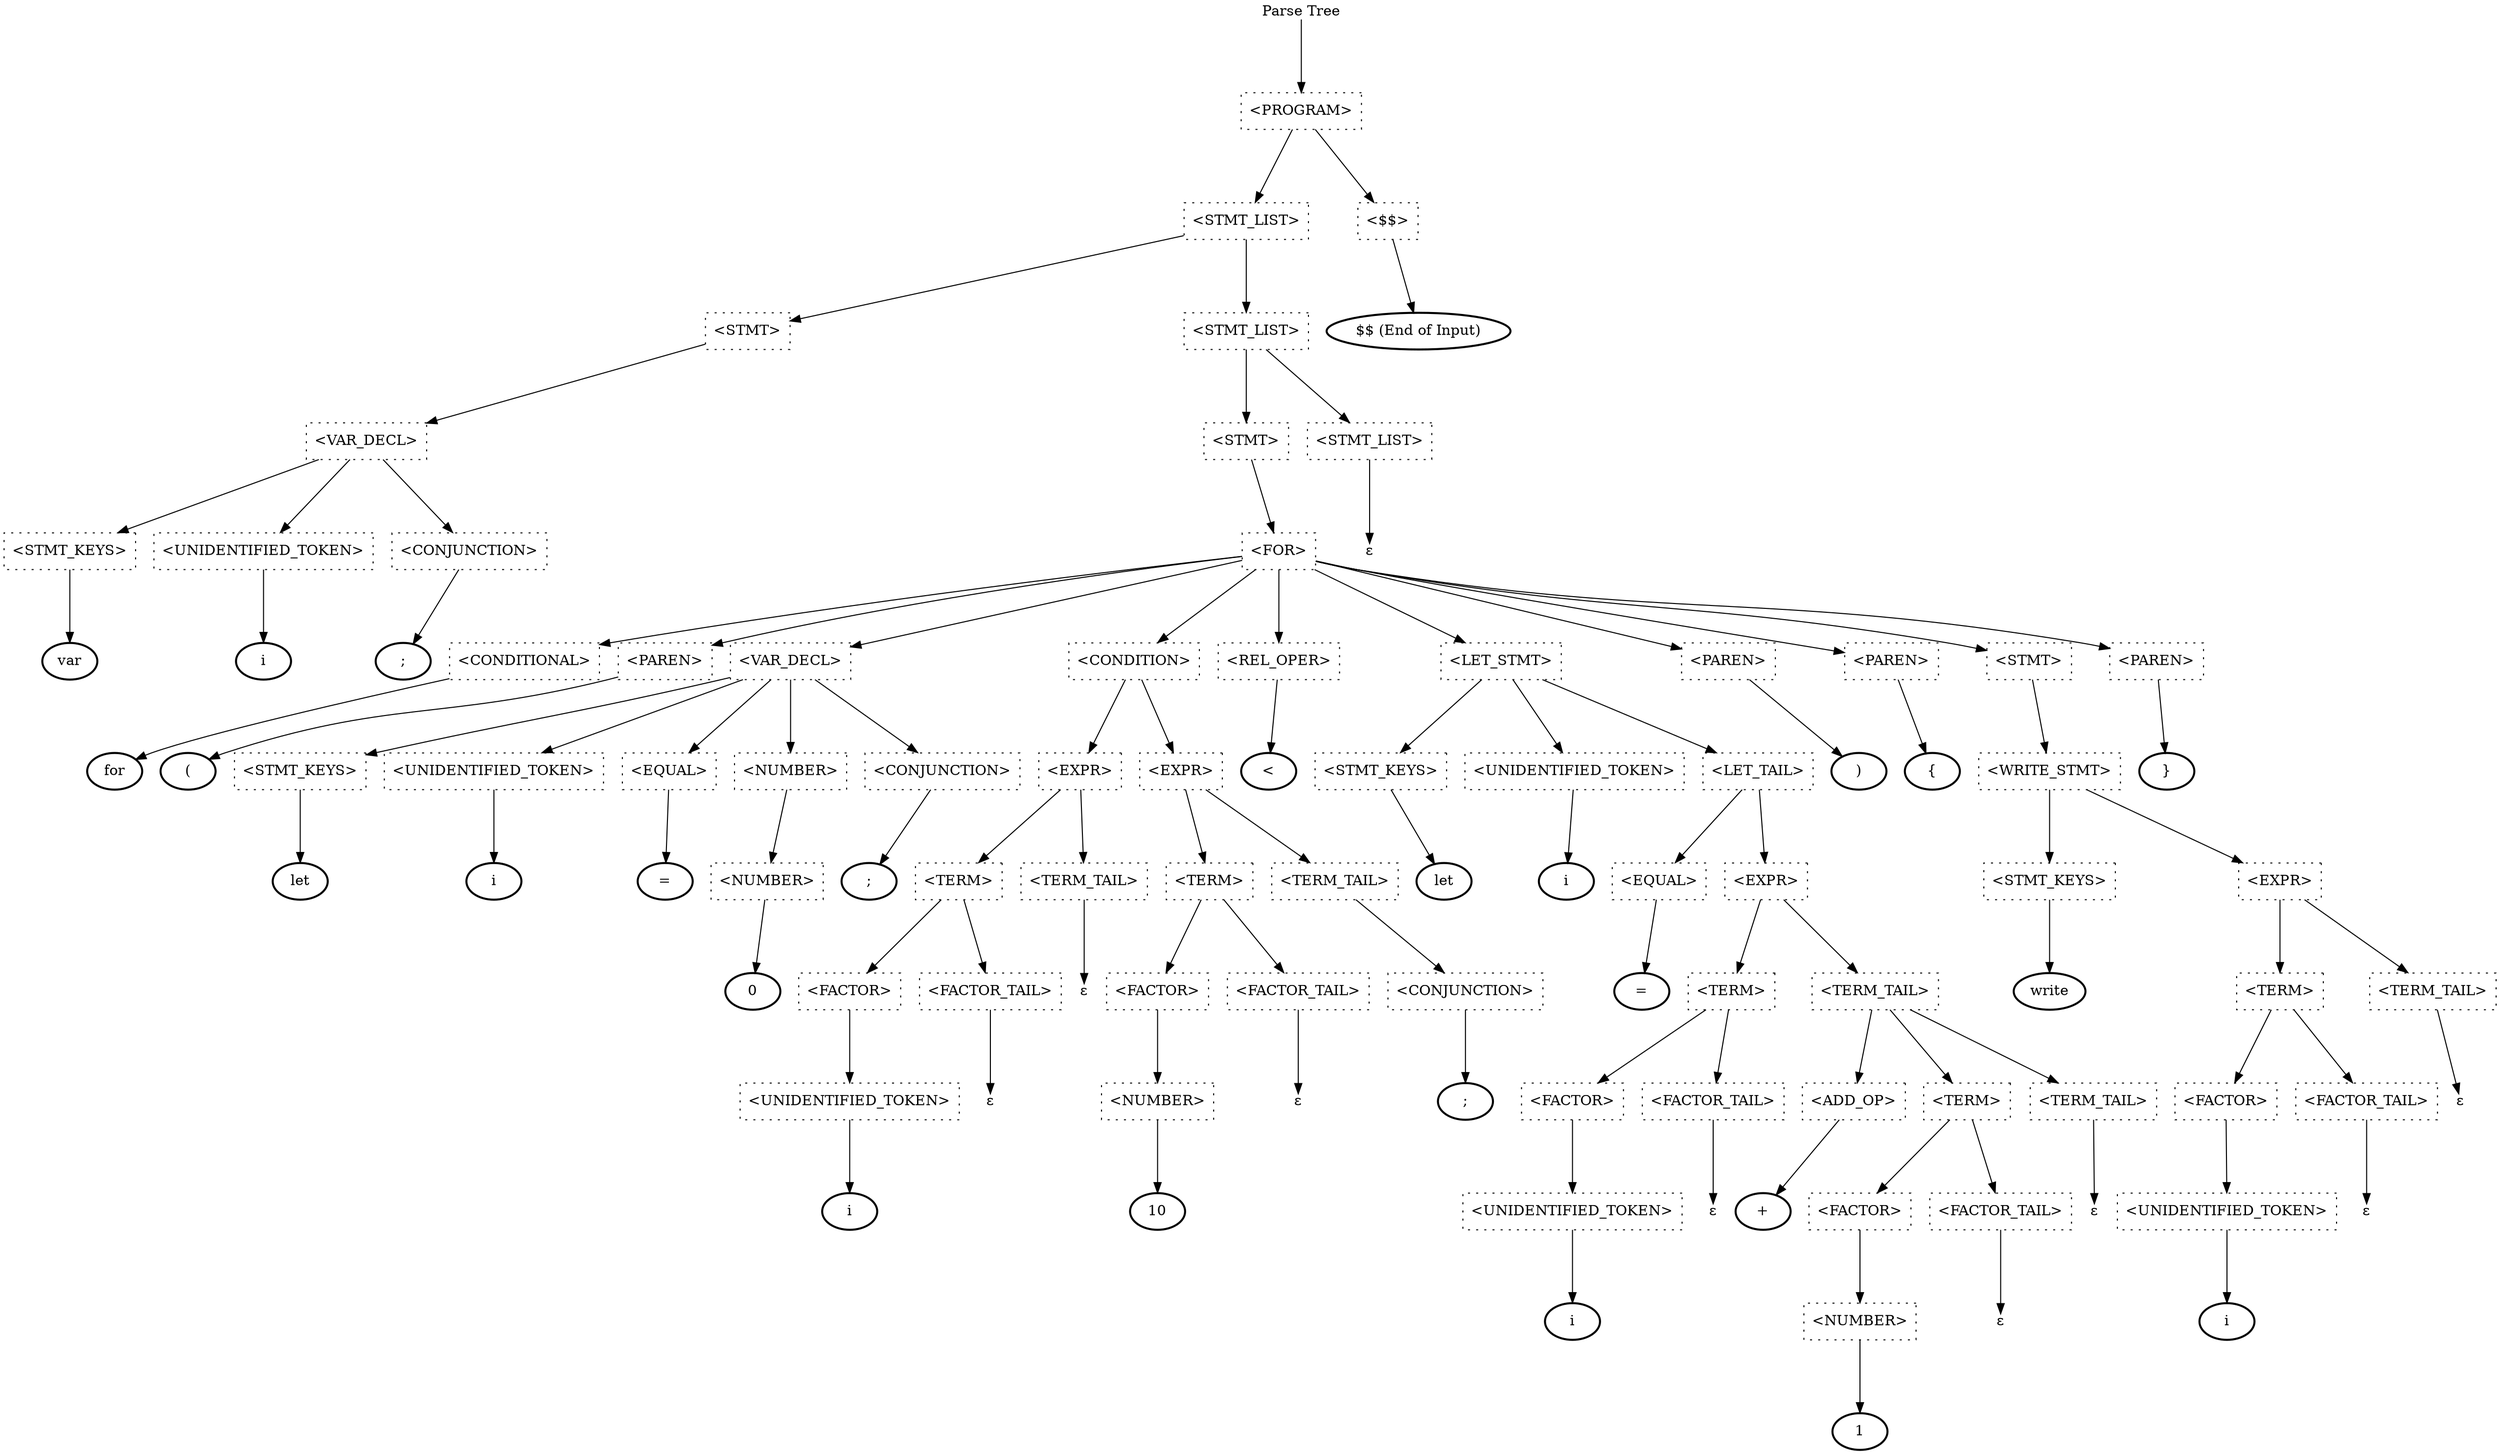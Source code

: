 digraph ParseTree {
graph[ranksep=1];
node[shape=rect,style=dotted];

0[label="Parse Tree",shape=plain];
0->{1[label="<PROGRAM>"]};
1->{2[label="<STMT_LIST>"]};
2->{3[label="<STMT>"]};
3->{4[label="<VAR_DECL>"]};
4->{5[label="<STMT_KEYS>"]};
5->{6[label="var",shape=oval,style=bold]};
4->{7[label="<UNIDENTIFIED_TOKEN>"]};
7->{8[label="i",shape=oval,style=bold]};
4->{9[label="<CONJUNCTION>"]};
9->{10[label=";",shape=oval,style=bold]};
2->{11[label="<STMT_LIST>"]};
11->{12[label="<STMT>"]};
12->{13[label="<FOR>"]};
13->{14[label="<CONDITIONAL>"]};
14->{15[label="for",shape=oval,style=bold]};
13->{16[label="<PAREN>"]};
16->{17[label="(",shape=oval,style=bold]};
13->{18[label="<VAR_DECL>"]};
18->{19[label="<STMT_KEYS>"]};
19->{20[label="let",shape=oval,style=bold]};
18->{21[label="<UNIDENTIFIED_TOKEN>"]};
21->{22[label="i",shape=oval,style=bold]};
18->{23[label="<EQUAL>"]};
23->{24[label="=",shape=oval,style=bold]};
18->{25[label="<NUMBER>"]};
25->{26[label="<NUMBER>"]};
26->{27[label="0",shape=oval,style=bold]};
18->{28[label="<CONJUNCTION>"]};
28->{29[label=";",shape=oval,style=bold]};
13->{30[label="<CONDITION>"]};
30->{31[label="<EXPR>"]};
31->{32[label="<TERM>"]};
32->{33[label="<FACTOR>"]};
33->{34[label="<UNIDENTIFIED_TOKEN>"]};
34->{35[label="i",shape=oval,style=bold]};
32->{36[label="<FACTOR_TAIL>"]};
36->{37[label="&epsilon;",shape=plain]};
31->{38[label="<TERM_TAIL>"]};
38->{39[label="&epsilon;",shape=plain]};
13->{40[label="<REL_OPER>"]};
40->{41[label="<",shape=oval,style=bold]};
30->{42[label="<EXPR>"]};
42->{43[label="<TERM>"]};
43->{44[label="<FACTOR>"]};
44->{45[label="<NUMBER>"]};
45->{46[label="10",shape=oval,style=bold]};
43->{47[label="<FACTOR_TAIL>"]};
47->{48[label="&epsilon;",shape=plain]};
42->{49[label="<TERM_TAIL>"]};
49->{50[label="<CONJUNCTION>"]};
50->{51[label=";",shape=oval,style=bold]};
13->{52[label="<LET_STMT>"]};
52->{53[label="<STMT_KEYS>"]};
53->{54[label="let",shape=oval,style=bold]};
52->{55[label="<UNIDENTIFIED_TOKEN>"]};
55->{56[label="i",shape=oval,style=bold]};
52->{57[label="<LET_TAIL>"]};
57->{58[label="<EQUAL>"]};
58->{59[label="=",shape=oval,style=bold]};
57->{60[label="<EXPR>"]};
60->{61[label="<TERM>"]};
61->{62[label="<FACTOR>"]};
62->{63[label="<UNIDENTIFIED_TOKEN>"]};
63->{64[label="i",shape=oval,style=bold]};
61->{65[label="<FACTOR_TAIL>"]};
65->{66[label="&epsilon;",shape=plain]};
60->{67[label="<TERM_TAIL>"]};
67->{68[label="<ADD_OP>"]};
68->{69[label="+",shape=oval,style=bold]};
67->{70[label="<TERM>"]};
70->{71[label="<FACTOR>"]};
71->{72[label="<NUMBER>"]};
72->{73[label="1",shape=oval,style=bold]};
70->{74[label="<FACTOR_TAIL>"]};
74->{75[label="&epsilon;",shape=plain]};
67->{76[label="<TERM_TAIL>"]};
76->{77[label="&epsilon;",shape=plain]};
13->{78[label="<PAREN>"]};
78->{79[label=")",shape=oval,style=bold]};
13->{80[label="<PAREN>"]};
80->{81[label="{",shape=oval,style=bold]};
13->{82[label="<STMT>"]};
82->{83[label="<WRITE_STMT>"]};
83->{84[label="<STMT_KEYS>"]};
84->{85[label="write",shape=oval,style=bold]};
83->{86[label="<EXPR>"]};
86->{87[label="<TERM>"]};
87->{88[label="<FACTOR>"]};
88->{89[label="<UNIDENTIFIED_TOKEN>"]};
89->{90[label="i",shape=oval,style=bold]};
87->{91[label="<FACTOR_TAIL>"]};
91->{92[label="&epsilon;",shape=plain]};
86->{93[label="<TERM_TAIL>"]};
93->{94[label="&epsilon;",shape=plain]};
13->{95[label="<PAREN>"]};
95->{96[label="}",shape=oval,style=bold]};
11->{97[label="<STMT_LIST>"]};
97->{98[label="&epsilon;",shape=plain]};
1->{99[label="<$$>"]};
99->{100[label="$$ (End of Input)",shape=oval,style=bold]};
}